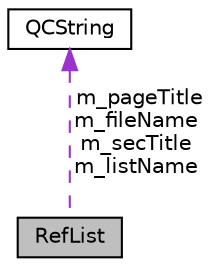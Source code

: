 digraph "RefList"
{
 // INTERACTIVE_SVG=YES
 // LATEX_PDF_SIZE
  edge [fontname="Helvetica",fontsize="10",labelfontname="Helvetica",labelfontsize="10"];
  node [fontname="Helvetica",fontsize="10",shape=record];
  Node1 [label="RefList",height=0.2,width=0.4,color="black", fillcolor="grey75", style="filled", fontcolor="black",tooltip="List of cross-referenced items"];
  Node2 -> Node1 [dir="back",color="darkorchid3",fontsize="10",style="dashed",label=" m_pageTitle\nm_fileName\nm_secTitle\nm_listName" ,fontname="Helvetica"];
  Node2 [label="QCString",height=0.2,width=0.4,color="black", fillcolor="white", style="filled",URL="$d9/d45/class_q_c_string.html",tooltip="This is an alternative implementation of QCString."];
}
